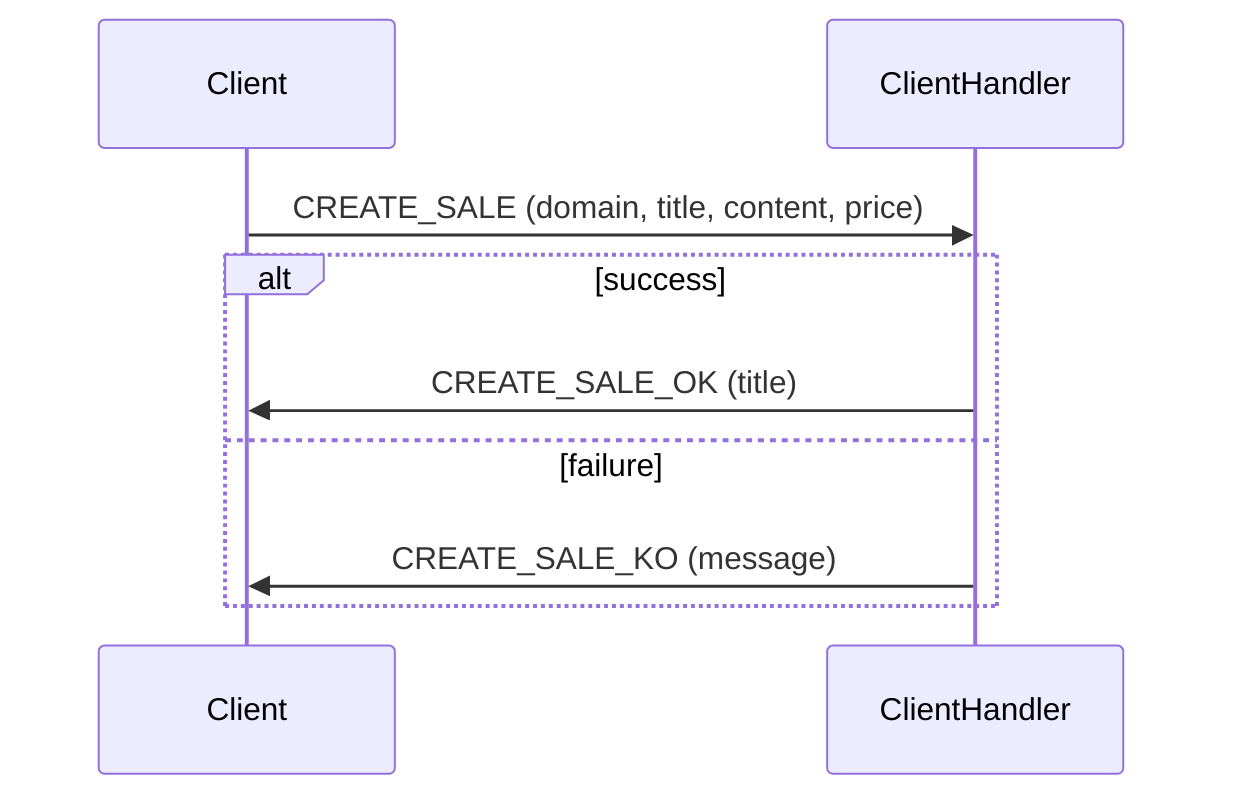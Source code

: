 sequenceDiagram
participant Client
participant ClientHandler
Client->>ClientHandler: CREATE_SALE (domain, title, content, price)
alt success
    ClientHandler->>Client: CREATE_SALE_OK (title)
else failure
    ClientHandler->>Client: CREATE_SALE_KO (message)
end